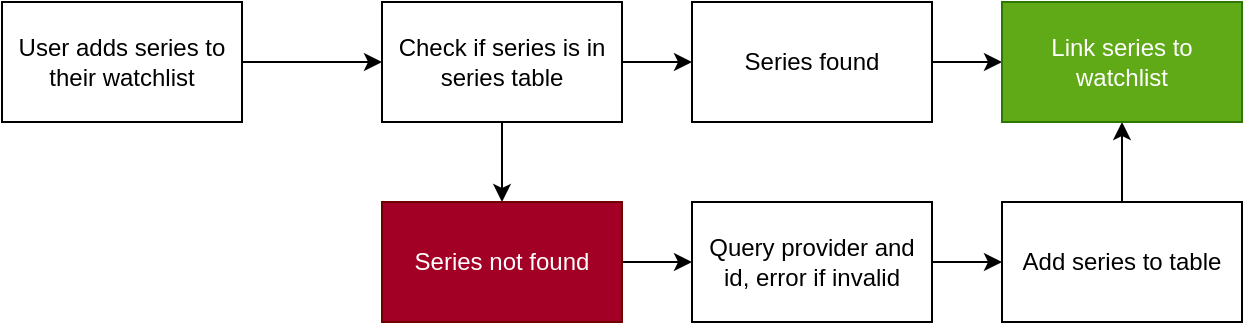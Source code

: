 <mxfile>
    <diagram id="b7dokhs4tZtWQg0pKAWx" name="Page-1">
        <mxGraphModel dx="777" dy="579" grid="1" gridSize="10" guides="1" tooltips="1" connect="1" arrows="1" fold="1" page="1" pageScale="1" pageWidth="850" pageHeight="1100" math="0" shadow="0">
            <root>
                <mxCell id="0"/>
                <mxCell id="1" parent="0"/>
                <mxCell id="4" style="edgeStyle=none;html=1;rounded=0;" edge="1" parent="1" source="2" target="3">
                    <mxGeometry relative="1" as="geometry"/>
                </mxCell>
                <mxCell id="2" value="User adds series to their watchlist" style="whiteSpace=wrap;html=1;rounded=0;" vertex="1" parent="1">
                    <mxGeometry x="80" y="180" width="120" height="60" as="geometry"/>
                </mxCell>
                <mxCell id="6" style="edgeStyle=none;html=1;rounded=0;" edge="1" parent="1" source="3" target="5">
                    <mxGeometry relative="1" as="geometry"/>
                </mxCell>
                <mxCell id="12" style="edgeStyle=none;html=1;entryX=0;entryY=0.5;entryDx=0;entryDy=0;rounded=0;" edge="1" parent="1" source="3" target="11">
                    <mxGeometry relative="1" as="geometry"/>
                </mxCell>
                <mxCell id="3" value="Check if series is in series table" style="whiteSpace=wrap;html=1;rounded=0;" vertex="1" parent="1">
                    <mxGeometry x="270" y="180" width="120" height="60" as="geometry"/>
                </mxCell>
                <mxCell id="8" style="edgeStyle=none;html=1;rounded=0;" edge="1" parent="1" source="5" target="7">
                    <mxGeometry relative="1" as="geometry"/>
                </mxCell>
                <mxCell id="5" value="Series not found&lt;br&gt;" style="whiteSpace=wrap;html=1;fillColor=#a20025;fontColor=#ffffff;strokeColor=#6F0000;rounded=0;" vertex="1" parent="1">
                    <mxGeometry x="270" y="280" width="120" height="60" as="geometry"/>
                </mxCell>
                <mxCell id="10" style="edgeStyle=none;html=1;exitX=1;exitY=0.5;exitDx=0;exitDy=0;entryX=0;entryY=0.5;entryDx=0;entryDy=0;rounded=0;" edge="1" parent="1" source="7" target="9">
                    <mxGeometry relative="1" as="geometry"/>
                </mxCell>
                <mxCell id="7" value="Query provider and id, error if invalid" style="whiteSpace=wrap;html=1;rounded=0;" vertex="1" parent="1">
                    <mxGeometry x="425" y="280" width="120" height="60" as="geometry"/>
                </mxCell>
                <mxCell id="18" style="edgeStyle=none;html=1;rounded=0;" edge="1" parent="1" source="9" target="13">
                    <mxGeometry relative="1" as="geometry"/>
                </mxCell>
                <mxCell id="9" value="Add series to table" style="whiteSpace=wrap;html=1;rounded=0;" vertex="1" parent="1">
                    <mxGeometry x="580" y="280" width="120" height="60" as="geometry"/>
                </mxCell>
                <mxCell id="14" style="edgeStyle=none;html=1;entryX=0;entryY=0.5;entryDx=0;entryDy=0;rounded=0;" edge="1" parent="1" source="11" target="13">
                    <mxGeometry relative="1" as="geometry"/>
                </mxCell>
                <mxCell id="11" value="Series found" style="whiteSpace=wrap;html=1;rounded=0;" vertex="1" parent="1">
                    <mxGeometry x="425" y="180" width="120" height="60" as="geometry"/>
                </mxCell>
                <mxCell id="13" value="Link series to watchlist" style="whiteSpace=wrap;html=1;fillColor=#60a917;fontColor=#ffffff;strokeColor=#2D7600;rounded=0;" vertex="1" parent="1">
                    <mxGeometry x="580" y="180" width="120" height="60" as="geometry"/>
                </mxCell>
            </root>
        </mxGraphModel>
    </diagram>
</mxfile>